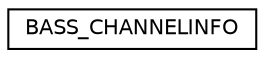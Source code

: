 digraph "Graphical Class Hierarchy"
{
 // LATEX_PDF_SIZE
  edge [fontname="Helvetica",fontsize="10",labelfontname="Helvetica",labelfontsize="10"];
  node [fontname="Helvetica",fontsize="10",shape=record];
  rankdir="LR";
  Node0 [label="BASS_CHANNELINFO",height=0.2,width=0.4,color="black", fillcolor="white", style="filled",URL="$struct_b_a_s_s___c_h_a_n_n_e_l_i_n_f_o.html",tooltip=" "];
}

